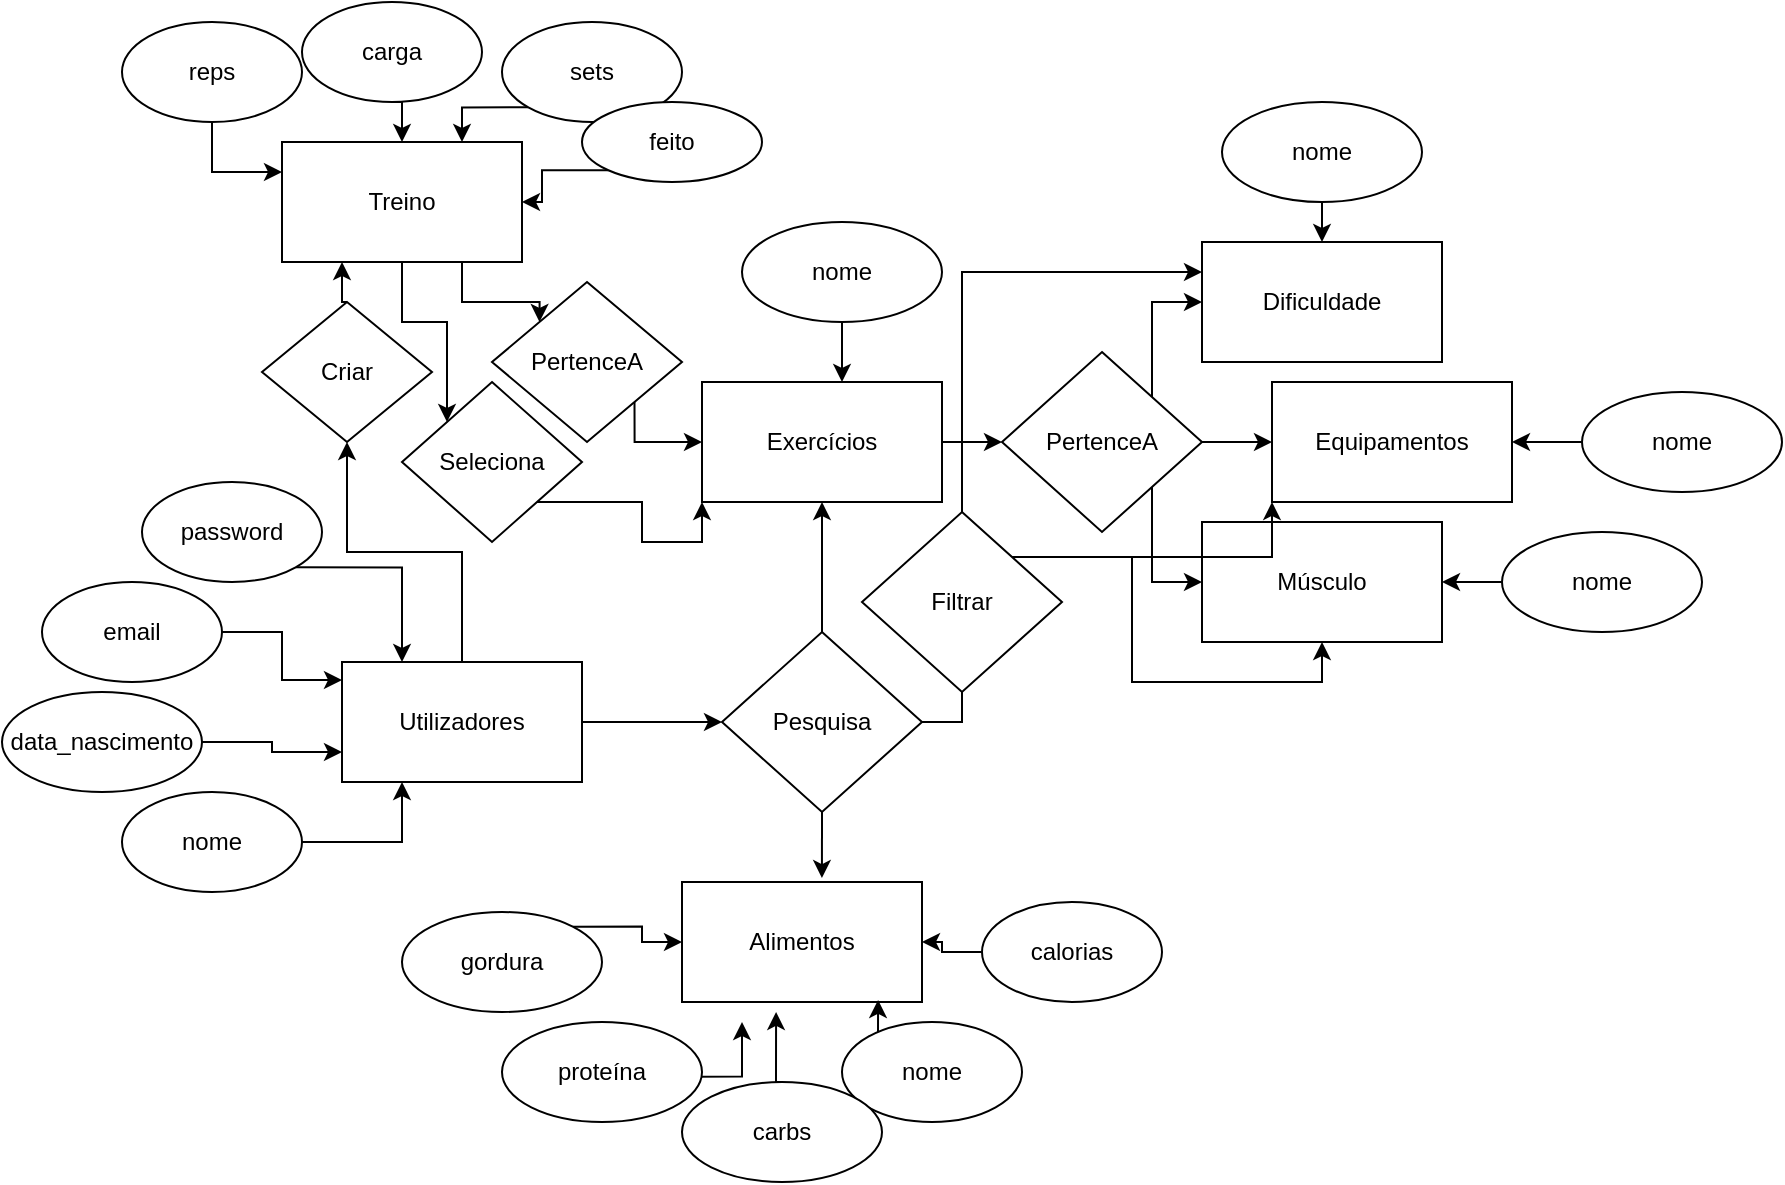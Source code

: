 <mxfile version="20.5.1" type="github">
  <diagram id="OvRkjSHBnXe3sDOmPrdE" name="Page-1">
    <mxGraphModel dx="1755" dy="809" grid="1" gridSize="10" guides="1" tooltips="1" connect="1" arrows="1" fold="1" page="0" pageScale="1" pageWidth="850" pageHeight="1100" math="0" shadow="0">
      <root>
        <mxCell id="0" />
        <mxCell id="1" parent="0" />
        <mxCell id="UN092_8002CTT36fUEtt-8" style="edgeStyle=orthogonalEdgeStyle;rounded=0;orthogonalLoop=1;jettySize=auto;html=1;exitX=1;exitY=0.5;exitDx=0;exitDy=0;" parent="1" source="UN092_8002CTT36fUEtt-1" target="UN092_8002CTT36fUEtt-6" edge="1">
          <mxGeometry relative="1" as="geometry" />
        </mxCell>
        <mxCell id="UN092_8002CTT36fUEtt-1" value="Exercícios" style="rounded=0;whiteSpace=wrap;html=1;" parent="1" vertex="1">
          <mxGeometry x="290" y="210" width="120" height="60" as="geometry" />
        </mxCell>
        <mxCell id="UN092_8002CTT36fUEtt-79" style="edgeStyle=orthogonalEdgeStyle;rounded=0;orthogonalLoop=1;jettySize=auto;html=1;exitX=0.5;exitY=0;exitDx=0;exitDy=0;entryX=0.5;entryY=1;entryDx=0;entryDy=0;" parent="1" source="UN092_8002CTT36fUEtt-2" target="UN092_8002CTT36fUEtt-64" edge="1">
          <mxGeometry relative="1" as="geometry" />
        </mxCell>
        <mxCell id="UN092_8002CTT36fUEtt-80" style="edgeStyle=orthogonalEdgeStyle;rounded=0;orthogonalLoop=1;jettySize=auto;html=1;exitX=1;exitY=0.5;exitDx=0;exitDy=0;entryX=0;entryY=0.5;entryDx=0;entryDy=0;" parent="1" source="UN092_8002CTT36fUEtt-2" target="UN092_8002CTT36fUEtt-38" edge="1">
          <mxGeometry relative="1" as="geometry" />
        </mxCell>
        <mxCell id="UN092_8002CTT36fUEtt-2" value="Utilizadores" style="rounded=0;whiteSpace=wrap;html=1;" parent="1" vertex="1">
          <mxGeometry x="110" y="350" width="120" height="60" as="geometry" />
        </mxCell>
        <mxCell id="UN092_8002CTT36fUEtt-3" value="Equipamentos" style="rounded=0;whiteSpace=wrap;html=1;" parent="1" vertex="1">
          <mxGeometry x="575" y="210" width="120" height="60" as="geometry" />
        </mxCell>
        <mxCell id="UN092_8002CTT36fUEtt-4" value="Dificuldade" style="rounded=0;whiteSpace=wrap;html=1;" parent="1" vertex="1">
          <mxGeometry x="540" y="140" width="120" height="60" as="geometry" />
        </mxCell>
        <mxCell id="UN092_8002CTT36fUEtt-5" value="Músculo" style="rounded=0;whiteSpace=wrap;html=1;" parent="1" vertex="1">
          <mxGeometry x="540" y="280" width="120" height="60" as="geometry" />
        </mxCell>
        <mxCell id="UN092_8002CTT36fUEtt-7" style="edgeStyle=orthogonalEdgeStyle;rounded=0;orthogonalLoop=1;jettySize=auto;html=1;exitX=1;exitY=0.5;exitDx=0;exitDy=0;" parent="1" source="UN092_8002CTT36fUEtt-6" target="UN092_8002CTT36fUEtt-3" edge="1">
          <mxGeometry relative="1" as="geometry" />
        </mxCell>
        <mxCell id="UN092_8002CTT36fUEtt-9" style="edgeStyle=orthogonalEdgeStyle;rounded=0;orthogonalLoop=1;jettySize=auto;html=1;exitX=1;exitY=1;exitDx=0;exitDy=0;entryX=0;entryY=0.5;entryDx=0;entryDy=0;" parent="1" source="UN092_8002CTT36fUEtt-6" target="UN092_8002CTT36fUEtt-5" edge="1">
          <mxGeometry relative="1" as="geometry" />
        </mxCell>
        <mxCell id="UN092_8002CTT36fUEtt-10" style="edgeStyle=orthogonalEdgeStyle;rounded=0;orthogonalLoop=1;jettySize=auto;html=1;exitX=1;exitY=0;exitDx=0;exitDy=0;entryX=0;entryY=0.5;entryDx=0;entryDy=0;" parent="1" source="UN092_8002CTT36fUEtt-6" target="UN092_8002CTT36fUEtt-4" edge="1">
          <mxGeometry relative="1" as="geometry" />
        </mxCell>
        <mxCell id="UN092_8002CTT36fUEtt-6" value="PertenceA" style="rhombus;whiteSpace=wrap;html=1;" parent="1" vertex="1">
          <mxGeometry x="440" y="195" width="100" height="90" as="geometry" />
        </mxCell>
        <mxCell id="UN092_8002CTT36fUEtt-61" style="edgeStyle=orthogonalEdgeStyle;rounded=0;orthogonalLoop=1;jettySize=auto;html=1;exitX=0.5;exitY=1;exitDx=0;exitDy=0;" parent="1" source="UN092_8002CTT36fUEtt-13" target="UN092_8002CTT36fUEtt-1" edge="1">
          <mxGeometry relative="1" as="geometry">
            <Array as="points">
              <mxPoint x="360" y="200" />
              <mxPoint x="360" y="200" />
            </Array>
          </mxGeometry>
        </mxCell>
        <mxCell id="UN092_8002CTT36fUEtt-13" value="nome" style="ellipse;whiteSpace=wrap;html=1;" parent="1" vertex="1">
          <mxGeometry x="310" y="130" width="100" height="50" as="geometry" />
        </mxCell>
        <mxCell id="UN092_8002CTT36fUEtt-28" style="edgeStyle=orthogonalEdgeStyle;rounded=0;orthogonalLoop=1;jettySize=auto;html=1;exitX=0.5;exitY=1;exitDx=0;exitDy=0;entryX=0.5;entryY=0;entryDx=0;entryDy=0;" parent="1" source="UN092_8002CTT36fUEtt-15" target="UN092_8002CTT36fUEtt-4" edge="1">
          <mxGeometry relative="1" as="geometry" />
        </mxCell>
        <mxCell id="UN092_8002CTT36fUEtt-15" value="nome" style="ellipse;whiteSpace=wrap;html=1;" parent="1" vertex="1">
          <mxGeometry x="550" y="70" width="100" height="50" as="geometry" />
        </mxCell>
        <mxCell id="UN092_8002CTT36fUEtt-60" style="edgeStyle=orthogonalEdgeStyle;rounded=0;orthogonalLoop=1;jettySize=auto;html=1;exitX=0;exitY=0.5;exitDx=0;exitDy=0;entryX=1;entryY=0.5;entryDx=0;entryDy=0;" parent="1" target="UN092_8002CTT36fUEtt-3" edge="1">
          <mxGeometry relative="1" as="geometry">
            <mxPoint x="730" y="240" as="sourcePoint" />
          </mxGeometry>
        </mxCell>
        <mxCell id="UN092_8002CTT36fUEtt-17" value="nome" style="ellipse;whiteSpace=wrap;html=1;" parent="1" vertex="1">
          <mxGeometry x="730" y="215" width="100" height="50" as="geometry" />
        </mxCell>
        <mxCell id="UN092_8002CTT36fUEtt-30" style="edgeStyle=orthogonalEdgeStyle;rounded=0;orthogonalLoop=1;jettySize=auto;html=1;exitX=0;exitY=0.5;exitDx=0;exitDy=0;" parent="1" source="UN092_8002CTT36fUEtt-18" target="UN092_8002CTT36fUEtt-5" edge="1">
          <mxGeometry relative="1" as="geometry" />
        </mxCell>
        <mxCell id="UN092_8002CTT36fUEtt-18" value="nome" style="ellipse;whiteSpace=wrap;html=1;" parent="1" vertex="1">
          <mxGeometry x="690" y="285" width="100" height="50" as="geometry" />
        </mxCell>
        <mxCell id="UN092_8002CTT36fUEtt-21" value="Alimentos" style="rounded=0;whiteSpace=wrap;html=1;" parent="1" vertex="1">
          <mxGeometry x="280" y="460" width="120" height="60" as="geometry" />
        </mxCell>
        <mxCell id="UN092_8002CTT36fUEtt-52" style="edgeStyle=orthogonalEdgeStyle;rounded=0;orthogonalLoop=1;jettySize=auto;html=1;exitX=0;exitY=0;exitDx=0;exitDy=0;entryX=0.817;entryY=0.983;entryDx=0;entryDy=0;entryPerimeter=0;" parent="1" source="UN092_8002CTT36fUEtt-22" target="UN092_8002CTT36fUEtt-21" edge="1">
          <mxGeometry relative="1" as="geometry" />
        </mxCell>
        <mxCell id="UN092_8002CTT36fUEtt-22" value="nome" style="ellipse;whiteSpace=wrap;html=1;" parent="1" vertex="1">
          <mxGeometry x="360" y="530" width="90" height="50" as="geometry" />
        </mxCell>
        <mxCell id="UN092_8002CTT36fUEtt-53" style="edgeStyle=orthogonalEdgeStyle;rounded=0;orthogonalLoop=1;jettySize=auto;html=1;exitX=1;exitY=0;exitDx=0;exitDy=0;" parent="1" edge="1">
          <mxGeometry relative="1" as="geometry">
            <mxPoint x="310" y="530" as="targetPoint" />
            <mxPoint x="285.355" y="557.322" as="sourcePoint" />
          </mxGeometry>
        </mxCell>
        <mxCell id="UN092_8002CTT36fUEtt-23" value="proteína" style="ellipse;whiteSpace=wrap;html=1;" parent="1" vertex="1">
          <mxGeometry x="190" y="530" width="100" height="50" as="geometry" />
        </mxCell>
        <mxCell id="UN092_8002CTT36fUEtt-50" style="edgeStyle=orthogonalEdgeStyle;rounded=0;orthogonalLoop=1;jettySize=auto;html=1;exitX=0.5;exitY=0;exitDx=0;exitDy=0;entryX=0.392;entryY=1.083;entryDx=0;entryDy=0;entryPerimeter=0;" parent="1" source="UN092_8002CTT36fUEtt-24" target="UN092_8002CTT36fUEtt-21" edge="1">
          <mxGeometry relative="1" as="geometry" />
        </mxCell>
        <mxCell id="UN092_8002CTT36fUEtt-24" value="carbs" style="ellipse;whiteSpace=wrap;html=1;" parent="1" vertex="1">
          <mxGeometry x="280" y="560" width="100" height="50" as="geometry" />
        </mxCell>
        <mxCell id="UN092_8002CTT36fUEtt-55" style="edgeStyle=orthogonalEdgeStyle;rounded=0;orthogonalLoop=1;jettySize=auto;html=1;exitX=1;exitY=0;exitDx=0;exitDy=0;entryX=0;entryY=0.5;entryDx=0;entryDy=0;" parent="1" source="UN092_8002CTT36fUEtt-25" target="UN092_8002CTT36fUEtt-21" edge="1">
          <mxGeometry relative="1" as="geometry" />
        </mxCell>
        <mxCell id="UN092_8002CTT36fUEtt-25" value="gordura" style="ellipse;whiteSpace=wrap;html=1;" parent="1" vertex="1">
          <mxGeometry x="140" y="475" width="100" height="50" as="geometry" />
        </mxCell>
        <mxCell id="UN092_8002CTT36fUEtt-41" style="edgeStyle=orthogonalEdgeStyle;rounded=0;orthogonalLoop=1;jettySize=auto;html=1;exitX=0.5;exitY=0;exitDx=0;exitDy=0;entryX=0.5;entryY=1;entryDx=0;entryDy=0;" parent="1" source="UN092_8002CTT36fUEtt-38" target="UN092_8002CTT36fUEtt-1" edge="1">
          <mxGeometry relative="1" as="geometry">
            <mxPoint x="350" y="280" as="targetPoint" />
          </mxGeometry>
        </mxCell>
        <mxCell id="UN092_8002CTT36fUEtt-51" style="edgeStyle=orthogonalEdgeStyle;rounded=0;orthogonalLoop=1;jettySize=auto;html=1;exitX=0.5;exitY=1;exitDx=0;exitDy=0;entryX=0.583;entryY=-0.033;entryDx=0;entryDy=0;entryPerimeter=0;" parent="1" source="UN092_8002CTT36fUEtt-38" target="UN092_8002CTT36fUEtt-21" edge="1">
          <mxGeometry relative="1" as="geometry" />
        </mxCell>
        <mxCell id="UN092_8002CTT36fUEtt-99" style="edgeStyle=orthogonalEdgeStyle;rounded=0;orthogonalLoop=1;jettySize=auto;html=1;exitX=1;exitY=0.5;exitDx=0;exitDy=0;entryX=0;entryY=0.5;entryDx=0;entryDy=0;" parent="1" source="UN092_8002CTT36fUEtt-38" target="UN092_8002CTT36fUEtt-98" edge="1">
          <mxGeometry relative="1" as="geometry" />
        </mxCell>
        <mxCell id="UN092_8002CTT36fUEtt-38" value="Pesquisa" style="rhombus;whiteSpace=wrap;html=1;" parent="1" vertex="1">
          <mxGeometry x="300" y="335" width="100" height="90" as="geometry" />
        </mxCell>
        <mxCell id="UN092_8002CTT36fUEtt-84" style="edgeStyle=orthogonalEdgeStyle;rounded=0;orthogonalLoop=1;jettySize=auto;html=1;exitX=1;exitY=0.5;exitDx=0;exitDy=0;entryX=0;entryY=0.75;entryDx=0;entryDy=0;" parent="1" source="UN092_8002CTT36fUEtt-46" target="UN092_8002CTT36fUEtt-2" edge="1">
          <mxGeometry relative="1" as="geometry" />
        </mxCell>
        <mxCell id="UN092_8002CTT36fUEtt-46" value="data_nascimento" style="ellipse;whiteSpace=wrap;html=1;" parent="1" vertex="1">
          <mxGeometry x="-60" y="365" width="100" height="50" as="geometry" />
        </mxCell>
        <mxCell id="UN092_8002CTT36fUEtt-83" style="edgeStyle=orthogonalEdgeStyle;rounded=0;orthogonalLoop=1;jettySize=auto;html=1;exitX=1;exitY=0.5;exitDx=0;exitDy=0;entryX=0;entryY=0.15;entryDx=0;entryDy=0;entryPerimeter=0;" parent="1" source="UN092_8002CTT36fUEtt-48" target="UN092_8002CTT36fUEtt-2" edge="1">
          <mxGeometry relative="1" as="geometry" />
        </mxCell>
        <mxCell id="UN092_8002CTT36fUEtt-48" value="email" style="ellipse;whiteSpace=wrap;html=1;" parent="1" vertex="1">
          <mxGeometry x="-40" y="310" width="90" height="50" as="geometry" />
        </mxCell>
        <mxCell id="UN092_8002CTT36fUEtt-81" style="edgeStyle=orthogonalEdgeStyle;rounded=0;orthogonalLoop=1;jettySize=auto;html=1;exitX=1;exitY=1;exitDx=0;exitDy=0;entryX=0.25;entryY=0;entryDx=0;entryDy=0;" parent="1" source="UN092_8002CTT36fUEtt-56" target="UN092_8002CTT36fUEtt-2" edge="1">
          <mxGeometry relative="1" as="geometry" />
        </mxCell>
        <mxCell id="UN092_8002CTT36fUEtt-56" value="password" style="ellipse;whiteSpace=wrap;html=1;" parent="1" vertex="1">
          <mxGeometry x="10" y="260" width="90" height="50" as="geometry" />
        </mxCell>
        <mxCell id="UN092_8002CTT36fUEtt-69" style="edgeStyle=orthogonalEdgeStyle;rounded=0;orthogonalLoop=1;jettySize=auto;html=1;exitX=0.75;exitY=1;exitDx=0;exitDy=0;entryX=0;entryY=0;entryDx=0;entryDy=0;" parent="1" source="UN092_8002CTT36fUEtt-59" target="UN092_8002CTT36fUEtt-68" edge="1">
          <mxGeometry relative="1" as="geometry" />
        </mxCell>
        <mxCell id="UN092_8002CTT36fUEtt-94" style="edgeStyle=orthogonalEdgeStyle;rounded=0;orthogonalLoop=1;jettySize=auto;html=1;exitX=0.5;exitY=1;exitDx=0;exitDy=0;entryX=0;entryY=0;entryDx=0;entryDy=0;" parent="1" source="UN092_8002CTT36fUEtt-59" target="UN092_8002CTT36fUEtt-93" edge="1">
          <mxGeometry relative="1" as="geometry" />
        </mxCell>
        <mxCell id="UN092_8002CTT36fUEtt-59" value="Treino" style="rounded=0;whiteSpace=wrap;html=1;" parent="1" vertex="1">
          <mxGeometry x="80" y="90" width="120" height="60" as="geometry" />
        </mxCell>
        <mxCell id="UN092_8002CTT36fUEtt-85" style="edgeStyle=orthogonalEdgeStyle;rounded=0;orthogonalLoop=1;jettySize=auto;html=1;exitX=1;exitY=0.5;exitDx=0;exitDy=0;entryX=0.25;entryY=1;entryDx=0;entryDy=0;" parent="1" source="UN092_8002CTT36fUEtt-44" target="UN092_8002CTT36fUEtt-2" edge="1">
          <mxGeometry relative="1" as="geometry" />
        </mxCell>
        <mxCell id="UN092_8002CTT36fUEtt-44" value="nome" style="ellipse;whiteSpace=wrap;html=1;" parent="1" vertex="1">
          <mxGeometry y="415" width="90" height="50" as="geometry" />
        </mxCell>
        <mxCell id="UN092_8002CTT36fUEtt-96" style="edgeStyle=orthogonalEdgeStyle;rounded=0;orthogonalLoop=1;jettySize=auto;html=1;exitX=0.5;exitY=0;exitDx=0;exitDy=0;entryX=0.25;entryY=1;entryDx=0;entryDy=0;" parent="1" source="UN092_8002CTT36fUEtt-64" target="UN092_8002CTT36fUEtt-59" edge="1">
          <mxGeometry relative="1" as="geometry" />
        </mxCell>
        <mxCell id="UN092_8002CTT36fUEtt-64" value="Criar" style="rhombus;whiteSpace=wrap;html=1;" parent="1" vertex="1">
          <mxGeometry x="70" y="170" width="85" height="70" as="geometry" />
        </mxCell>
        <mxCell id="UN092_8002CTT36fUEtt-109" style="edgeStyle=orthogonalEdgeStyle;rounded=0;orthogonalLoop=1;jettySize=auto;html=1;exitX=1;exitY=1;exitDx=0;exitDy=0;entryX=0;entryY=0.5;entryDx=0;entryDy=0;" parent="1" source="UN092_8002CTT36fUEtt-68" target="UN092_8002CTT36fUEtt-1" edge="1">
          <mxGeometry relative="1" as="geometry">
            <Array as="points">
              <mxPoint x="256" y="240" />
            </Array>
          </mxGeometry>
        </mxCell>
        <mxCell id="UN092_8002CTT36fUEtt-68" value="PertenceA" style="rhombus;whiteSpace=wrap;html=1;" parent="1" vertex="1">
          <mxGeometry x="185" y="160" width="95" height="80" as="geometry" />
        </mxCell>
        <mxCell id="UN092_8002CTT36fUEtt-77" style="edgeStyle=orthogonalEdgeStyle;rounded=0;orthogonalLoop=1;jettySize=auto;html=1;exitX=0.5;exitY=1;exitDx=0;exitDy=0;entryX=0;entryY=0.25;entryDx=0;entryDy=0;" parent="1" source="UN092_8002CTT36fUEtt-72" target="UN092_8002CTT36fUEtt-59" edge="1">
          <mxGeometry relative="1" as="geometry" />
        </mxCell>
        <mxCell id="UN092_8002CTT36fUEtt-72" value="reps" style="ellipse;whiteSpace=wrap;html=1;" parent="1" vertex="1">
          <mxGeometry y="30" width="90" height="50" as="geometry" />
        </mxCell>
        <mxCell id="UN092_8002CTT36fUEtt-76" style="edgeStyle=orthogonalEdgeStyle;rounded=0;orthogonalLoop=1;jettySize=auto;html=1;exitX=0.5;exitY=1;exitDx=0;exitDy=0;entryX=0.5;entryY=0;entryDx=0;entryDy=0;" parent="1" source="UN092_8002CTT36fUEtt-73" target="UN092_8002CTT36fUEtt-59" edge="1">
          <mxGeometry relative="1" as="geometry" />
        </mxCell>
        <mxCell id="UN092_8002CTT36fUEtt-73" value="carga" style="ellipse;whiteSpace=wrap;html=1;" parent="1" vertex="1">
          <mxGeometry x="90" y="20" width="90" height="50" as="geometry" />
        </mxCell>
        <mxCell id="UN092_8002CTT36fUEtt-75" style="edgeStyle=orthogonalEdgeStyle;rounded=0;orthogonalLoop=1;jettySize=auto;html=1;exitX=0;exitY=1;exitDx=0;exitDy=0;entryX=0.75;entryY=0;entryDx=0;entryDy=0;" parent="1" source="UN092_8002CTT36fUEtt-74" target="UN092_8002CTT36fUEtt-59" edge="1">
          <mxGeometry relative="1" as="geometry" />
        </mxCell>
        <mxCell id="UN092_8002CTT36fUEtt-74" value="sets" style="ellipse;whiteSpace=wrap;html=1;" parent="1" vertex="1">
          <mxGeometry x="190" y="30" width="90" height="50" as="geometry" />
        </mxCell>
        <mxCell id="UN092_8002CTT36fUEtt-92" style="edgeStyle=orthogonalEdgeStyle;rounded=0;orthogonalLoop=1;jettySize=auto;html=1;exitX=0;exitY=1;exitDx=0;exitDy=0;entryX=1;entryY=0.5;entryDx=0;entryDy=0;" parent="1" source="UN092_8002CTT36fUEtt-88" target="UN092_8002CTT36fUEtt-59" edge="1">
          <mxGeometry relative="1" as="geometry" />
        </mxCell>
        <mxCell id="UN092_8002CTT36fUEtt-88" value="feito" style="ellipse;whiteSpace=wrap;html=1;" parent="1" vertex="1">
          <mxGeometry x="230" y="70" width="90" height="40" as="geometry" />
        </mxCell>
        <mxCell id="UN092_8002CTT36fUEtt-95" style="edgeStyle=orthogonalEdgeStyle;rounded=0;orthogonalLoop=1;jettySize=auto;html=1;exitX=1;exitY=1;exitDx=0;exitDy=0;entryX=0;entryY=1;entryDx=0;entryDy=0;" parent="1" source="UN092_8002CTT36fUEtt-93" target="UN092_8002CTT36fUEtt-1" edge="1">
          <mxGeometry relative="1" as="geometry" />
        </mxCell>
        <mxCell id="UN092_8002CTT36fUEtt-93" value="Seleciona" style="rhombus;whiteSpace=wrap;html=1;" parent="1" vertex="1">
          <mxGeometry x="140" y="210" width="90" height="80" as="geometry" />
        </mxCell>
        <mxCell id="UN092_8002CTT36fUEtt-104" style="edgeStyle=orthogonalEdgeStyle;rounded=0;orthogonalLoop=1;jettySize=auto;html=1;exitX=1;exitY=0;exitDx=0;exitDy=0;entryX=0.5;entryY=1;entryDx=0;entryDy=0;" parent="1" source="UN092_8002CTT36fUEtt-98" target="UN092_8002CTT36fUEtt-5" edge="1">
          <mxGeometry relative="1" as="geometry" />
        </mxCell>
        <mxCell id="UN092_8002CTT36fUEtt-107" style="edgeStyle=orthogonalEdgeStyle;rounded=0;orthogonalLoop=1;jettySize=auto;html=1;exitX=0.5;exitY=0;exitDx=0;exitDy=0;entryX=0;entryY=0.25;entryDx=0;entryDy=0;" parent="1" source="UN092_8002CTT36fUEtt-98" target="UN092_8002CTT36fUEtt-4" edge="1">
          <mxGeometry relative="1" as="geometry" />
        </mxCell>
        <mxCell id="UN092_8002CTT36fUEtt-108" style="edgeStyle=orthogonalEdgeStyle;rounded=0;orthogonalLoop=1;jettySize=auto;html=1;exitX=1;exitY=0;exitDx=0;exitDy=0;entryX=0;entryY=1;entryDx=0;entryDy=0;" parent="1" source="UN092_8002CTT36fUEtt-98" target="UN092_8002CTT36fUEtt-3" edge="1">
          <mxGeometry relative="1" as="geometry" />
        </mxCell>
        <mxCell id="UN092_8002CTT36fUEtt-98" value="Filtrar" style="rhombus;whiteSpace=wrap;html=1;" parent="1" vertex="1">
          <mxGeometry x="370" y="275" width="100" height="90" as="geometry" />
        </mxCell>
        <mxCell id="k4VcZFz0_qhcvcslaOsM-2" style="edgeStyle=orthogonalEdgeStyle;rounded=0;orthogonalLoop=1;jettySize=auto;html=1;exitX=0;exitY=0.5;exitDx=0;exitDy=0;" edge="1" parent="1" source="k4VcZFz0_qhcvcslaOsM-1" target="UN092_8002CTT36fUEtt-21">
          <mxGeometry relative="1" as="geometry" />
        </mxCell>
        <mxCell id="k4VcZFz0_qhcvcslaOsM-1" value="calorias" style="ellipse;whiteSpace=wrap;html=1;" vertex="1" parent="1">
          <mxGeometry x="430" y="470" width="90" height="50" as="geometry" />
        </mxCell>
      </root>
    </mxGraphModel>
  </diagram>
</mxfile>
